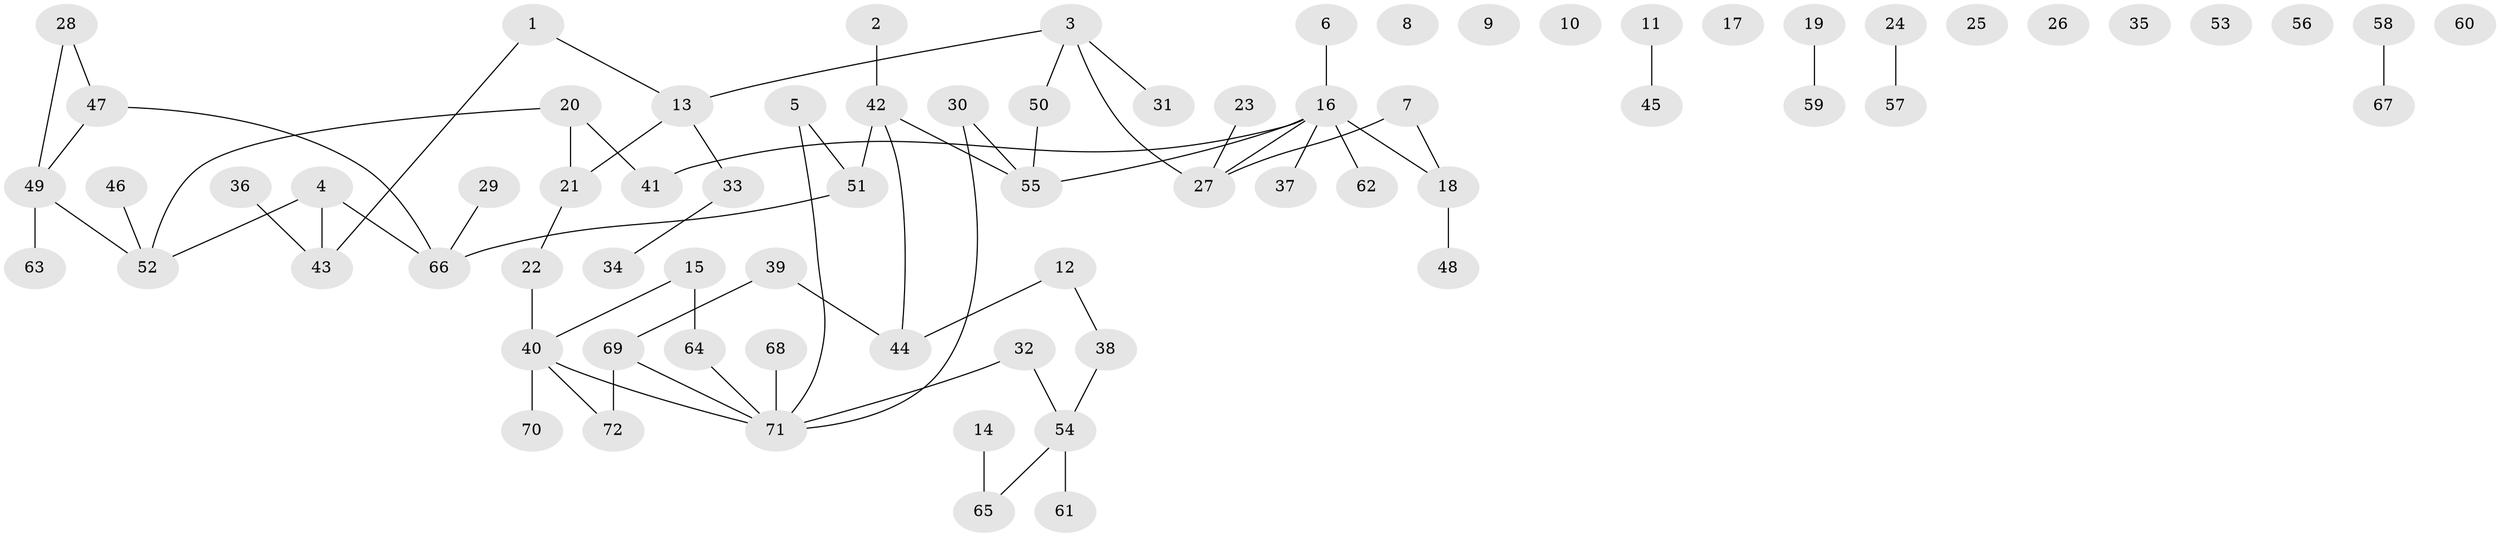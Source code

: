 // coarse degree distribution, {0: 0.27906976744186046, 1: 0.37209302325581395, 4: 0.09302325581395349, 2: 0.11627906976744186, 5: 0.09302325581395349, 3: 0.023255813953488372, 7: 0.023255813953488372}
// Generated by graph-tools (version 1.1) at 2025/43/03/04/25 21:43:49]
// undirected, 72 vertices, 70 edges
graph export_dot {
graph [start="1"]
  node [color=gray90,style=filled];
  1;
  2;
  3;
  4;
  5;
  6;
  7;
  8;
  9;
  10;
  11;
  12;
  13;
  14;
  15;
  16;
  17;
  18;
  19;
  20;
  21;
  22;
  23;
  24;
  25;
  26;
  27;
  28;
  29;
  30;
  31;
  32;
  33;
  34;
  35;
  36;
  37;
  38;
  39;
  40;
  41;
  42;
  43;
  44;
  45;
  46;
  47;
  48;
  49;
  50;
  51;
  52;
  53;
  54;
  55;
  56;
  57;
  58;
  59;
  60;
  61;
  62;
  63;
  64;
  65;
  66;
  67;
  68;
  69;
  70;
  71;
  72;
  1 -- 13;
  1 -- 43;
  2 -- 42;
  3 -- 13;
  3 -- 27;
  3 -- 31;
  3 -- 50;
  4 -- 43;
  4 -- 52;
  4 -- 66;
  5 -- 51;
  5 -- 71;
  6 -- 16;
  7 -- 18;
  7 -- 27;
  11 -- 45;
  12 -- 38;
  12 -- 44;
  13 -- 21;
  13 -- 33;
  14 -- 65;
  15 -- 40;
  15 -- 64;
  16 -- 18;
  16 -- 27;
  16 -- 37;
  16 -- 41;
  16 -- 55;
  16 -- 62;
  18 -- 48;
  19 -- 59;
  20 -- 21;
  20 -- 41;
  20 -- 52;
  21 -- 22;
  22 -- 40;
  23 -- 27;
  24 -- 57;
  28 -- 47;
  28 -- 49;
  29 -- 66;
  30 -- 55;
  30 -- 71;
  32 -- 54;
  32 -- 71;
  33 -- 34;
  36 -- 43;
  38 -- 54;
  39 -- 44;
  39 -- 69;
  40 -- 70;
  40 -- 71;
  40 -- 72;
  42 -- 44;
  42 -- 51;
  42 -- 55;
  46 -- 52;
  47 -- 49;
  47 -- 66;
  49 -- 52;
  49 -- 63;
  50 -- 55;
  51 -- 66;
  54 -- 61;
  54 -- 65;
  58 -- 67;
  64 -- 71;
  68 -- 71;
  69 -- 71;
  69 -- 72;
}
